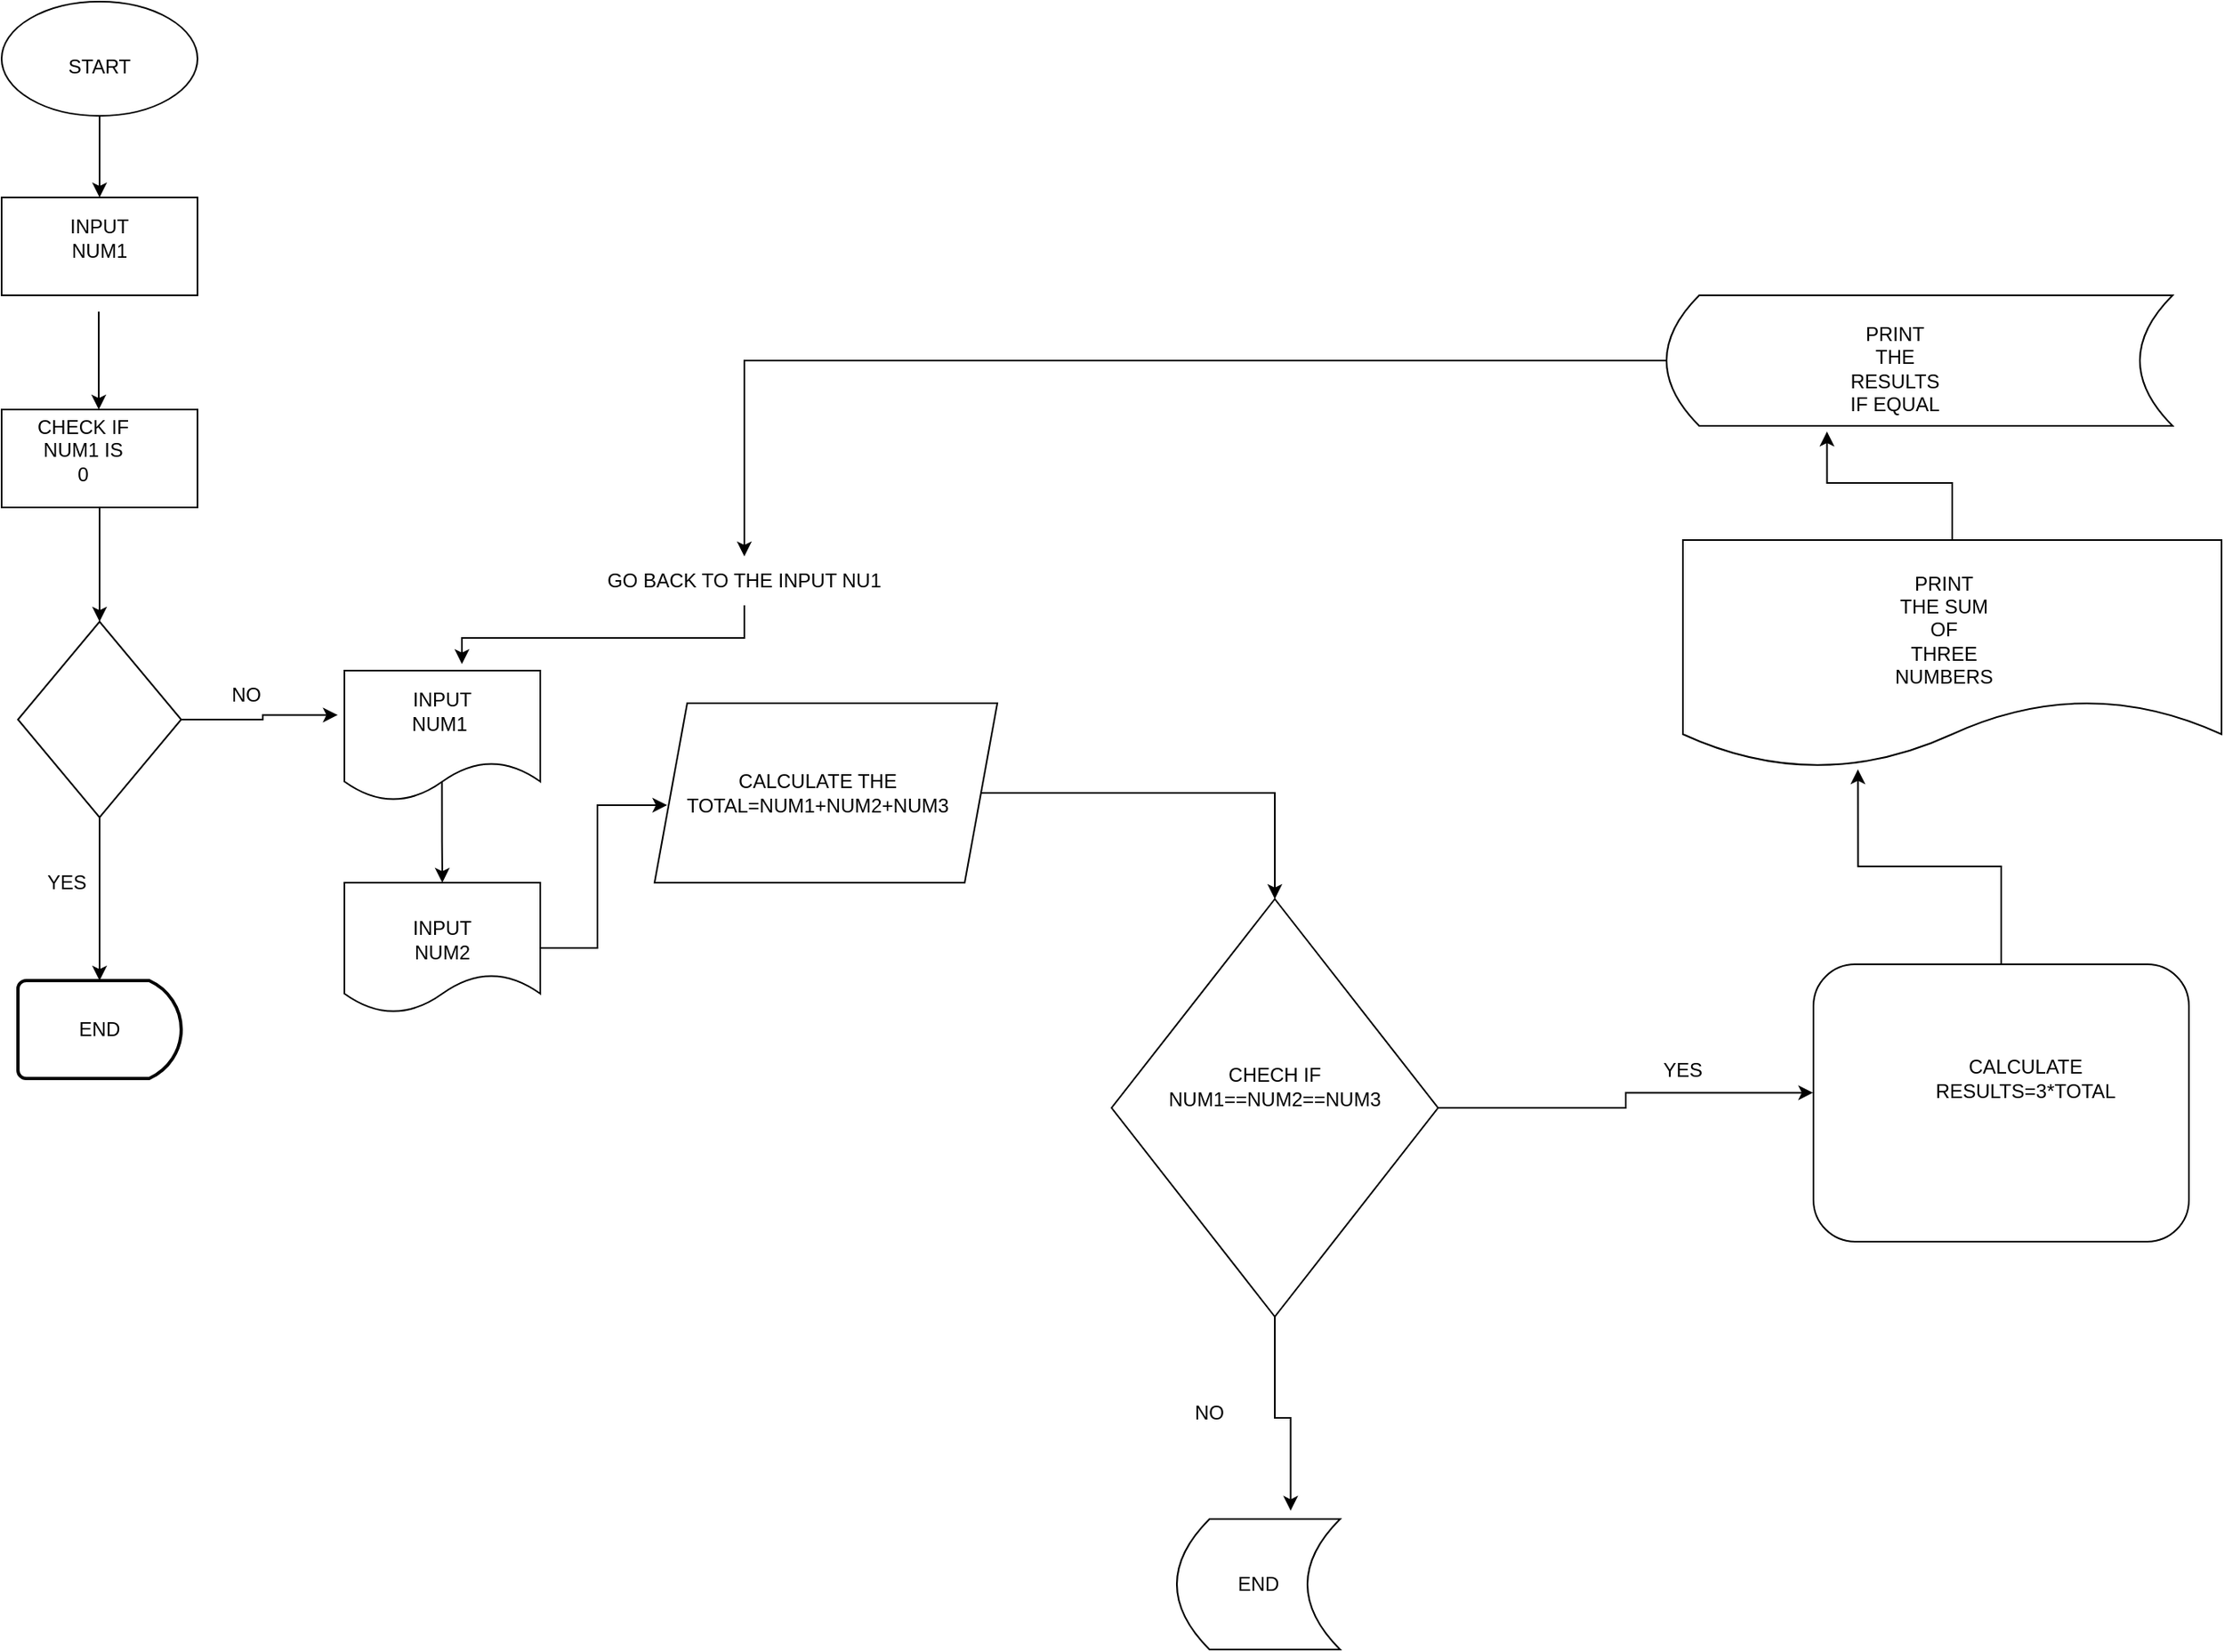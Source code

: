 <mxfile version="22.0.4" type="github">
  <diagram id="C5RBs43oDa-KdzZeNtuy" name="Page-1">
    <mxGraphModel dx="993" dy="719" grid="1" gridSize="10" guides="1" tooltips="1" connect="1" arrows="1" fold="1" page="1" pageScale="1" pageWidth="827" pageHeight="1169" math="0" shadow="0">
      <root>
        <mxCell id="WIyWlLk6GJQsqaUBKTNV-0" />
        <mxCell id="WIyWlLk6GJQsqaUBKTNV-1" parent="WIyWlLk6GJQsqaUBKTNV-0" />
        <mxCell id="_uDjVntInoWqZGXve88E-51" style="edgeStyle=orthogonalEdgeStyle;rounded=0;orthogonalLoop=1;jettySize=auto;html=1;entryX=0.5;entryY=0;entryDx=0;entryDy=0;" edge="1" parent="WIyWlLk6GJQsqaUBKTNV-1" source="_uDjVntInoWqZGXve88E-1" target="_uDjVntInoWqZGXve88E-4">
          <mxGeometry relative="1" as="geometry" />
        </mxCell>
        <mxCell id="_uDjVntInoWqZGXve88E-1" value="" style="ellipse;whiteSpace=wrap;html=1;" vertex="1" parent="WIyWlLk6GJQsqaUBKTNV-1">
          <mxGeometry x="280" y="950" width="120" height="70" as="geometry" />
        </mxCell>
        <mxCell id="_uDjVntInoWqZGXve88E-3" value="START" style="text;html=1;strokeColor=none;fillColor=none;align=center;verticalAlign=middle;whiteSpace=wrap;rounded=0;" vertex="1" parent="WIyWlLk6GJQsqaUBKTNV-1">
          <mxGeometry x="310" y="975" width="60" height="30" as="geometry" />
        </mxCell>
        <mxCell id="_uDjVntInoWqZGXve88E-55" style="edgeStyle=orthogonalEdgeStyle;rounded=0;orthogonalLoop=1;jettySize=auto;html=1;" edge="1" parent="WIyWlLk6GJQsqaUBKTNV-1">
          <mxGeometry relative="1" as="geometry">
            <mxPoint x="339.52" y="1200" as="targetPoint" />
            <mxPoint x="339.52" y="1140" as="sourcePoint" />
            <Array as="points">
              <mxPoint x="339.52" y="1190" />
              <mxPoint x="339.52" y="1190" />
            </Array>
          </mxGeometry>
        </mxCell>
        <mxCell id="_uDjVntInoWqZGXve88E-4" value="" style="rounded=0;whiteSpace=wrap;html=1;" vertex="1" parent="WIyWlLk6GJQsqaUBKTNV-1">
          <mxGeometry x="280" y="1070" width="120" height="60" as="geometry" />
        </mxCell>
        <mxCell id="_uDjVntInoWqZGXve88E-5" value="INPUT NUM1" style="text;html=1;strokeColor=none;fillColor=none;align=center;verticalAlign=middle;whiteSpace=wrap;rounded=0;" vertex="1" parent="WIyWlLk6GJQsqaUBKTNV-1">
          <mxGeometry x="310" y="1080" width="60" height="30" as="geometry" />
        </mxCell>
        <mxCell id="_uDjVntInoWqZGXve88E-53" style="edgeStyle=orthogonalEdgeStyle;rounded=0;orthogonalLoop=1;jettySize=auto;html=1;exitX=0.5;exitY=0;exitDx=0;exitDy=0;" edge="1" parent="WIyWlLk6GJQsqaUBKTNV-1" source="_uDjVntInoWqZGXve88E-6">
          <mxGeometry relative="1" as="geometry">
            <mxPoint x="340.19" y="1199.619" as="targetPoint" />
          </mxGeometry>
        </mxCell>
        <mxCell id="_uDjVntInoWqZGXve88E-54" style="edgeStyle=orthogonalEdgeStyle;rounded=0;orthogonalLoop=1;jettySize=auto;html=1;exitX=0.5;exitY=0;exitDx=0;exitDy=0;" edge="1" parent="WIyWlLk6GJQsqaUBKTNV-1" source="_uDjVntInoWqZGXve88E-6">
          <mxGeometry relative="1" as="geometry">
            <mxPoint x="340.19" y="1199.619" as="targetPoint" />
          </mxGeometry>
        </mxCell>
        <mxCell id="_uDjVntInoWqZGXve88E-56" style="edgeStyle=orthogonalEdgeStyle;rounded=0;orthogonalLoop=1;jettySize=auto;html=1;entryX=0.5;entryY=0;entryDx=0;entryDy=0;" edge="1" parent="WIyWlLk6GJQsqaUBKTNV-1" source="_uDjVntInoWqZGXve88E-6" target="_uDjVntInoWqZGXve88E-11">
          <mxGeometry relative="1" as="geometry" />
        </mxCell>
        <mxCell id="_uDjVntInoWqZGXve88E-6" value="" style="rounded=0;whiteSpace=wrap;html=1;" vertex="1" parent="WIyWlLk6GJQsqaUBKTNV-1">
          <mxGeometry x="280" y="1200" width="120" height="60" as="geometry" />
        </mxCell>
        <mxCell id="_uDjVntInoWqZGXve88E-9" value="CHECK IF NUM1 IS 0" style="text;html=1;strokeColor=none;fillColor=none;align=center;verticalAlign=middle;whiteSpace=wrap;rounded=0;" vertex="1" parent="WIyWlLk6GJQsqaUBKTNV-1">
          <mxGeometry x="300" y="1210" width="60" height="30" as="geometry" />
        </mxCell>
        <mxCell id="_uDjVntInoWqZGXve88E-59" style="edgeStyle=orthogonalEdgeStyle;rounded=0;orthogonalLoop=1;jettySize=auto;html=1;entryX=0.5;entryY=0;entryDx=0;entryDy=0;entryPerimeter=0;" edge="1" parent="WIyWlLk6GJQsqaUBKTNV-1" source="_uDjVntInoWqZGXve88E-11" target="_uDjVntInoWqZGXve88E-12">
          <mxGeometry relative="1" as="geometry">
            <mxPoint x="340" y="1540" as="targetPoint" />
          </mxGeometry>
        </mxCell>
        <mxCell id="_uDjVntInoWqZGXve88E-11" value="" style="rhombus;whiteSpace=wrap;html=1;" vertex="1" parent="WIyWlLk6GJQsqaUBKTNV-1">
          <mxGeometry x="290" y="1330" width="100" height="120" as="geometry" />
        </mxCell>
        <mxCell id="_uDjVntInoWqZGXve88E-12" value="" style="strokeWidth=2;html=1;shape=mxgraph.flowchart.delay;whiteSpace=wrap;" vertex="1" parent="WIyWlLk6GJQsqaUBKTNV-1">
          <mxGeometry x="290" y="1550" width="100" height="60" as="geometry" />
        </mxCell>
        <mxCell id="_uDjVntInoWqZGXve88E-13" value="END" style="text;html=1;strokeColor=none;fillColor=none;align=center;verticalAlign=middle;whiteSpace=wrap;rounded=0;" vertex="1" parent="WIyWlLk6GJQsqaUBKTNV-1">
          <mxGeometry x="310" y="1565" width="60" height="30" as="geometry" />
        </mxCell>
        <mxCell id="_uDjVntInoWqZGXve88E-15" value="NO" style="text;html=1;strokeColor=none;fillColor=none;align=center;verticalAlign=middle;whiteSpace=wrap;rounded=0;" vertex="1" parent="WIyWlLk6GJQsqaUBKTNV-1">
          <mxGeometry x="400" y="1360" width="60" height="30" as="geometry" />
        </mxCell>
        <mxCell id="_uDjVntInoWqZGXve88E-16" value="YES" style="text;html=1;strokeColor=none;fillColor=none;align=center;verticalAlign=middle;whiteSpace=wrap;rounded=0;" vertex="1" parent="WIyWlLk6GJQsqaUBKTNV-1">
          <mxGeometry x="290" y="1475" width="60" height="30" as="geometry" />
        </mxCell>
        <mxCell id="_uDjVntInoWqZGXve88E-60" style="edgeStyle=orthogonalEdgeStyle;rounded=0;orthogonalLoop=1;jettySize=auto;html=1;exitX=0.498;exitY=0.852;exitDx=0;exitDy=0;exitPerimeter=0;entryX=0.5;entryY=0;entryDx=0;entryDy=0;" edge="1" parent="WIyWlLk6GJQsqaUBKTNV-1" source="_uDjVntInoWqZGXve88E-17" target="_uDjVntInoWqZGXve88E-19">
          <mxGeometry relative="1" as="geometry">
            <mxPoint x="550" y="1480" as="targetPoint" />
            <Array as="points" />
          </mxGeometry>
        </mxCell>
        <mxCell id="_uDjVntInoWqZGXve88E-17" value="" style="shape=document;whiteSpace=wrap;html=1;boundedLbl=1;" vertex="1" parent="WIyWlLk6GJQsqaUBKTNV-1">
          <mxGeometry x="490" y="1360" width="120" height="80" as="geometry" />
        </mxCell>
        <mxCell id="_uDjVntInoWqZGXve88E-18" value="INPUT NUM1&amp;nbsp;" style="text;html=1;strokeColor=none;fillColor=none;align=center;verticalAlign=middle;whiteSpace=wrap;rounded=0;" vertex="1" parent="WIyWlLk6GJQsqaUBKTNV-1">
          <mxGeometry x="520" y="1370" width="60" height="30" as="geometry" />
        </mxCell>
        <mxCell id="_uDjVntInoWqZGXve88E-19" value="" style="shape=document;whiteSpace=wrap;html=1;boundedLbl=1;" vertex="1" parent="WIyWlLk6GJQsqaUBKTNV-1">
          <mxGeometry x="490" y="1490" width="120" height="80" as="geometry" />
        </mxCell>
        <mxCell id="_uDjVntInoWqZGXve88E-20" value="INPUT NUM2" style="text;html=1;strokeColor=none;fillColor=none;align=center;verticalAlign=middle;whiteSpace=wrap;rounded=0;" vertex="1" parent="WIyWlLk6GJQsqaUBKTNV-1">
          <mxGeometry x="520" y="1510" width="60" height="30" as="geometry" />
        </mxCell>
        <mxCell id="_uDjVntInoWqZGXve88E-62" style="edgeStyle=orthogonalEdgeStyle;rounded=0;orthogonalLoop=1;jettySize=auto;html=1;" edge="1" parent="WIyWlLk6GJQsqaUBKTNV-1" source="_uDjVntInoWqZGXve88E-21" target="_uDjVntInoWqZGXve88E-27">
          <mxGeometry relative="1" as="geometry" />
        </mxCell>
        <mxCell id="_uDjVntInoWqZGXve88E-21" value="" style="shape=parallelogram;perimeter=parallelogramPerimeter;whiteSpace=wrap;html=1;fixedSize=1;" vertex="1" parent="WIyWlLk6GJQsqaUBKTNV-1">
          <mxGeometry x="680" y="1380" width="210" height="110" as="geometry" />
        </mxCell>
        <mxCell id="_uDjVntInoWqZGXve88E-23" value="CALCULATE THE TOTAL=NUM1+NUM2+NUM3" style="text;html=1;strokeColor=none;fillColor=none;align=center;verticalAlign=middle;whiteSpace=wrap;rounded=0;" vertex="1" parent="WIyWlLk6GJQsqaUBKTNV-1">
          <mxGeometry x="750" y="1420" width="60" height="30" as="geometry" />
        </mxCell>
        <mxCell id="_uDjVntInoWqZGXve88E-63" style="edgeStyle=orthogonalEdgeStyle;rounded=0;orthogonalLoop=1;jettySize=auto;html=1;entryX=0.697;entryY=-0.064;entryDx=0;entryDy=0;entryPerimeter=0;" edge="1" parent="WIyWlLk6GJQsqaUBKTNV-1" source="_uDjVntInoWqZGXve88E-27" target="_uDjVntInoWqZGXve88E-31">
          <mxGeometry relative="1" as="geometry">
            <mxPoint x="1070" y="1870" as="targetPoint" />
          </mxGeometry>
        </mxCell>
        <mxCell id="_uDjVntInoWqZGXve88E-27" value="" style="rhombus;whiteSpace=wrap;html=1;" vertex="1" parent="WIyWlLk6GJQsqaUBKTNV-1">
          <mxGeometry x="960" y="1500" width="200" height="256" as="geometry" />
        </mxCell>
        <mxCell id="_uDjVntInoWqZGXve88E-26" value="CHECH IF NUM1==NUM2==NUM3" style="text;html=1;strokeColor=none;fillColor=none;align=center;verticalAlign=middle;whiteSpace=wrap;rounded=0;" vertex="1" parent="WIyWlLk6GJQsqaUBKTNV-1">
          <mxGeometry x="1030" y="1600" width="60" height="30" as="geometry" />
        </mxCell>
        <mxCell id="_uDjVntInoWqZGXve88E-29" value="NO" style="text;html=1;strokeColor=none;fillColor=none;align=center;verticalAlign=middle;whiteSpace=wrap;rounded=0;" vertex="1" parent="WIyWlLk6GJQsqaUBKTNV-1">
          <mxGeometry x="990" y="1800" width="60" height="30" as="geometry" />
        </mxCell>
        <mxCell id="_uDjVntInoWqZGXve88E-30" value="YES" style="text;html=1;strokeColor=none;fillColor=none;align=center;verticalAlign=middle;whiteSpace=wrap;rounded=0;" vertex="1" parent="WIyWlLk6GJQsqaUBKTNV-1">
          <mxGeometry x="1280" y="1590" width="60" height="30" as="geometry" />
        </mxCell>
        <mxCell id="_uDjVntInoWqZGXve88E-31" value="" style="shape=dataStorage;whiteSpace=wrap;html=1;fixedSize=1;" vertex="1" parent="WIyWlLk6GJQsqaUBKTNV-1">
          <mxGeometry x="1000" y="1880" width="100" height="80" as="geometry" />
        </mxCell>
        <mxCell id="_uDjVntInoWqZGXve88E-66" style="edgeStyle=orthogonalEdgeStyle;rounded=0;orthogonalLoop=1;jettySize=auto;html=1;entryX=0.325;entryY=1.004;entryDx=0;entryDy=0;entryPerimeter=0;" edge="1" parent="WIyWlLk6GJQsqaUBKTNV-1" source="_uDjVntInoWqZGXve88E-33" target="_uDjVntInoWqZGXve88E-45">
          <mxGeometry relative="1" as="geometry">
            <mxPoint x="1420" y="1430" as="targetPoint" />
          </mxGeometry>
        </mxCell>
        <mxCell id="_uDjVntInoWqZGXve88E-33" value="" style="rounded=1;whiteSpace=wrap;html=1;" vertex="1" parent="WIyWlLk6GJQsqaUBKTNV-1">
          <mxGeometry x="1390" y="1540" width="230" height="170" as="geometry" />
        </mxCell>
        <mxCell id="_uDjVntInoWqZGXve88E-39" value="END" style="text;html=1;strokeColor=none;fillColor=none;align=center;verticalAlign=middle;whiteSpace=wrap;rounded=0;" vertex="1" parent="WIyWlLk6GJQsqaUBKTNV-1">
          <mxGeometry x="1020" y="1905" width="60" height="30" as="geometry" />
        </mxCell>
        <mxCell id="_uDjVntInoWqZGXve88E-42" value="CALCULATE RESULTS=3*TOTAL" style="text;html=1;strokeColor=none;fillColor=none;align=center;verticalAlign=middle;whiteSpace=wrap;rounded=0;" vertex="1" parent="WIyWlLk6GJQsqaUBKTNV-1">
          <mxGeometry x="1490" y="1595" width="60" height="30" as="geometry" />
        </mxCell>
        <mxCell id="_uDjVntInoWqZGXve88E-43" style="edgeStyle=orthogonalEdgeStyle;rounded=0;orthogonalLoop=1;jettySize=auto;html=1;exitX=0.5;exitY=1;exitDx=0;exitDy=0;" edge="1" parent="WIyWlLk6GJQsqaUBKTNV-1" source="_uDjVntInoWqZGXve88E-33" target="_uDjVntInoWqZGXve88E-33">
          <mxGeometry relative="1" as="geometry" />
        </mxCell>
        <mxCell id="_uDjVntInoWqZGXve88E-67" style="edgeStyle=orthogonalEdgeStyle;rounded=0;orthogonalLoop=1;jettySize=auto;html=1;entryX=0.317;entryY=1.044;entryDx=0;entryDy=0;entryPerimeter=0;" edge="1" parent="WIyWlLk6GJQsqaUBKTNV-1" source="_uDjVntInoWqZGXve88E-45" target="_uDjVntInoWqZGXve88E-47">
          <mxGeometry relative="1" as="geometry">
            <mxPoint x="1400" y="1220" as="targetPoint" />
          </mxGeometry>
        </mxCell>
        <mxCell id="_uDjVntInoWqZGXve88E-45" value="" style="shape=document;whiteSpace=wrap;html=1;boundedLbl=1;" vertex="1" parent="WIyWlLk6GJQsqaUBKTNV-1">
          <mxGeometry x="1310" y="1280" width="330" height="140" as="geometry" />
        </mxCell>
        <mxCell id="_uDjVntInoWqZGXve88E-46" value="PRINT THE SUM OF THREE NUMBERS" style="text;html=1;strokeColor=none;fillColor=none;align=center;verticalAlign=middle;whiteSpace=wrap;rounded=0;" vertex="1" parent="WIyWlLk6GJQsqaUBKTNV-1">
          <mxGeometry x="1440" y="1320" width="60" height="30" as="geometry" />
        </mxCell>
        <mxCell id="_uDjVntInoWqZGXve88E-68" style="edgeStyle=orthogonalEdgeStyle;rounded=0;orthogonalLoop=1;jettySize=auto;html=1;" edge="1" parent="WIyWlLk6GJQsqaUBKTNV-1" source="_uDjVntInoWqZGXve88E-47" target="_uDjVntInoWqZGXve88E-49">
          <mxGeometry relative="1" as="geometry" />
        </mxCell>
        <mxCell id="_uDjVntInoWqZGXve88E-47" value="" style="shape=dataStorage;whiteSpace=wrap;html=1;fixedSize=1;" vertex="1" parent="WIyWlLk6GJQsqaUBKTNV-1">
          <mxGeometry x="1300" y="1130" width="310" height="80" as="geometry" />
        </mxCell>
        <mxCell id="_uDjVntInoWqZGXve88E-48" value="PRINT THE RESULTS IF EQUAL" style="text;html=1;strokeColor=none;fillColor=none;align=center;verticalAlign=middle;whiteSpace=wrap;rounded=0;" vertex="1" parent="WIyWlLk6GJQsqaUBKTNV-1">
          <mxGeometry x="1410" y="1160" width="60" height="30" as="geometry" />
        </mxCell>
        <mxCell id="_uDjVntInoWqZGXve88E-49" value="GO BACK TO THE INPUT NU1" style="text;html=1;strokeColor=none;fillColor=none;align=center;verticalAlign=middle;whiteSpace=wrap;rounded=0;" vertex="1" parent="WIyWlLk6GJQsqaUBKTNV-1">
          <mxGeometry x="580" y="1290" width="310" height="30" as="geometry" />
        </mxCell>
        <mxCell id="_uDjVntInoWqZGXve88E-58" style="edgeStyle=orthogonalEdgeStyle;rounded=0;orthogonalLoop=1;jettySize=auto;html=1;entryX=-0.034;entryY=0.34;entryDx=0;entryDy=0;entryPerimeter=0;" edge="1" parent="WIyWlLk6GJQsqaUBKTNV-1" source="_uDjVntInoWqZGXve88E-11" target="_uDjVntInoWqZGXve88E-17">
          <mxGeometry relative="1" as="geometry" />
        </mxCell>
        <mxCell id="_uDjVntInoWqZGXve88E-61" style="edgeStyle=orthogonalEdgeStyle;rounded=0;orthogonalLoop=1;jettySize=auto;html=1;entryX=0.037;entryY=0.568;entryDx=0;entryDy=0;entryPerimeter=0;" edge="1" parent="WIyWlLk6GJQsqaUBKTNV-1" source="_uDjVntInoWqZGXve88E-19" target="_uDjVntInoWqZGXve88E-21">
          <mxGeometry relative="1" as="geometry" />
        </mxCell>
        <mxCell id="_uDjVntInoWqZGXve88E-65" style="edgeStyle=orthogonalEdgeStyle;rounded=0;orthogonalLoop=1;jettySize=auto;html=1;entryX=-0.001;entryY=0.463;entryDx=0;entryDy=0;entryPerimeter=0;" edge="1" parent="WIyWlLk6GJQsqaUBKTNV-1" source="_uDjVntInoWqZGXve88E-27" target="_uDjVntInoWqZGXve88E-33">
          <mxGeometry relative="1" as="geometry" />
        </mxCell>
        <mxCell id="_uDjVntInoWqZGXve88E-69" style="edgeStyle=orthogonalEdgeStyle;rounded=0;orthogonalLoop=1;jettySize=auto;html=1;exitX=0.5;exitY=1;exitDx=0;exitDy=0;entryX=0.6;entryY=-0.05;entryDx=0;entryDy=0;entryPerimeter=0;" edge="1" parent="WIyWlLk6GJQsqaUBKTNV-1" source="_uDjVntInoWqZGXve88E-49" target="_uDjVntInoWqZGXve88E-17">
          <mxGeometry relative="1" as="geometry" />
        </mxCell>
      </root>
    </mxGraphModel>
  </diagram>
</mxfile>
